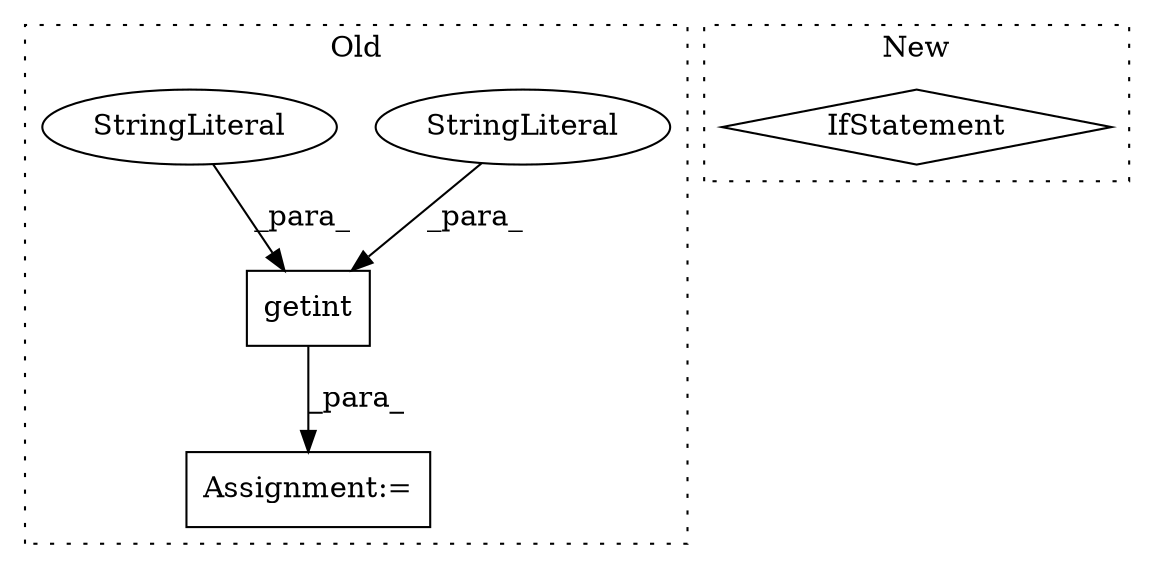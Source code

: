 digraph G {
subgraph cluster0 {
1 [label="getint" a="32" s="5861,5913" l="7,1" shape="box"];
3 [label="StringLiteral" a="45" s="5868" l="10" shape="ellipse"];
4 [label="StringLiteral" a="45" s="5879" l="29" shape="ellipse"];
5 [label="Assignment:=" a="7" s="5856" l="1" shape="box"];
label = "Old";
style="dotted";
}
subgraph cluster1 {
2 [label="IfStatement" a="25" s="7417,7436" l="4,2" shape="diamond"];
label = "New";
style="dotted";
}
1 -> 5 [label="_para_"];
3 -> 1 [label="_para_"];
4 -> 1 [label="_para_"];
}